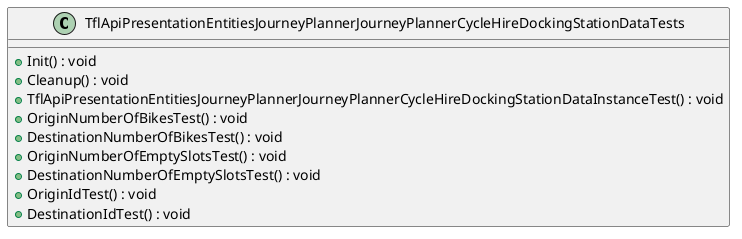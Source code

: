 @startuml
class TflApiPresentationEntitiesJourneyPlannerJourneyPlannerCycleHireDockingStationDataTests {
    + Init() : void
    + Cleanup() : void
    + TflApiPresentationEntitiesJourneyPlannerJourneyPlannerCycleHireDockingStationDataInstanceTest() : void
    + OriginNumberOfBikesTest() : void
    + DestinationNumberOfBikesTest() : void
    + OriginNumberOfEmptySlotsTest() : void
    + DestinationNumberOfEmptySlotsTest() : void
    + OriginIdTest() : void
    + DestinationIdTest() : void
}
@enduml
